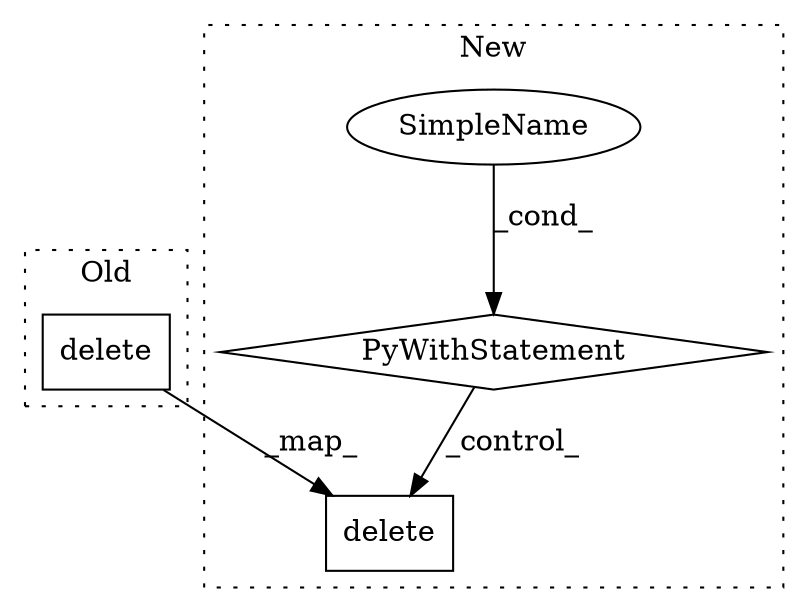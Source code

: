 digraph G {
subgraph cluster0 {
1 [label="delete" a="32" s="1821,1839" l="7,1" shape="box"];
label = "Old";
style="dotted";
}
subgraph cluster1 {
2 [label="delete" a="32" s="1912,1930" l="7,1" shape="box"];
3 [label="PyWithStatement" a="104" s="1789,1819" l="10,2" shape="diamond"];
4 [label="SimpleName" a="42" s="" l="" shape="ellipse"];
label = "New";
style="dotted";
}
1 -> 2 [label="_map_"];
3 -> 2 [label="_control_"];
4 -> 3 [label="_cond_"];
}